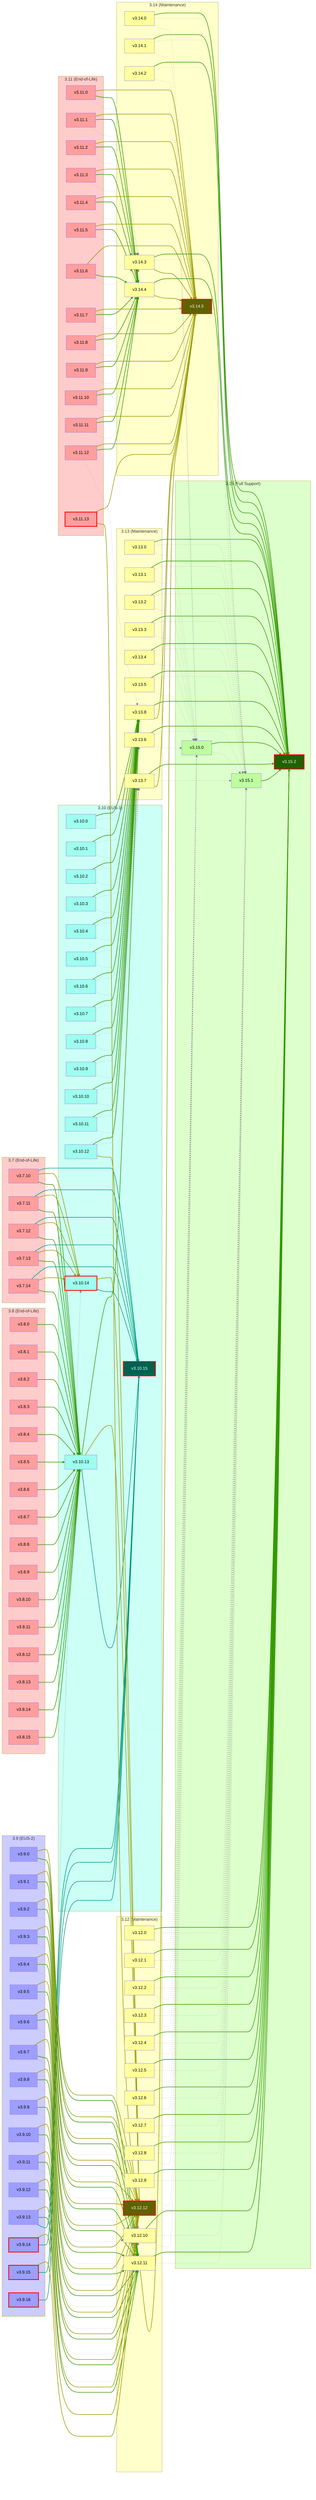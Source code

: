 graph LR

  subgraph 3.7["3.7 (End-of-Life)"]
    v3.7.10:::c99798cba6c559247
    v3.7.11:::c99798cba6c559247
    v3.7.12:::c99798cba6c559247
    v3.7.13:::c99798cba6c559247
    v3.7.14:::c99798cba6c559247
  end
  style 3.7 fill:#ffcccc

  subgraph 3.8["3.8 (End-of-Life)"]
    v3.8.0:::c99798cba6c559247
    v3.8.1:::c99798cba6c559247
    v3.8.2:::c99798cba6c559247
    v3.8.3:::c99798cba6c559247
    v3.8.4:::c99798cba6c559247
    v3.8.5:::c99798cba6c559247
    v3.8.6:::c99798cba6c559247
    v3.8.7:::c99798cba6c559247
    v3.8.8:::c99798cba6c559247
    v3.8.9:::c99798cba6c559247
    v3.8.10:::c99798cba6c559247
    v3.8.11:::c99798cba6c559247
    v3.8.12:::c99798cba6c559247
    v3.8.13:::c99798cba6c559247
    v3.8.14:::c99798cba6c559247
    v3.8.15:::c99798cba6c559247
  end
  style 3.8 fill:#ffcccc

  subgraph 3.9["3.9 (EUS-2)"]
    v3.9.0:::c40d6ca665cde6817
    v3.9.1:::c40d6ca665cde6817
    v3.9.2:::c40d6ca665cde6817
    v3.9.3:::c40d6ca665cde6817
    v3.9.4:::c40d6ca665cde6817
    v3.9.5:::c40d6ca665cde6817
    v3.9.6:::c40d6ca665cde6817
    v3.9.7:::c40d6ca665cde6817
    v3.9.8:::c40d6ca665cde6817
    v3.9.9:::c40d6ca665cde6817
    v3.9.10:::c40d6ca665cde6817
    v3.9.11:::c40d6ca665cde6817
    v3.9.12:::c40d6ca665cde6817
    v3.9.13:::c40d6ca665cde6817
    v3.9.14:::cd4806bce017bb9c0
    v3.9.15:::cd4806bce017bb9c0
    v3.9.16:::cd4806bce017bb9c0
  end
  style 3.9 fill:#ccccff

  subgraph 3.10["3.10 (EUS-1)"]
    v3.10.0:::cccaa371b78ebd64a
    v3.10.1:::cccaa371b78ebd64a
    v3.10.2:::cccaa371b78ebd64a
    v3.10.3:::cccaa371b78ebd64a
    v3.10.4:::cccaa371b78ebd64a
    v3.10.5:::cccaa371b78ebd64a
    v3.10.6:::cccaa371b78ebd64a
    v3.10.7:::cccaa371b78ebd64a
    v3.10.8:::cccaa371b78ebd64a
    v3.10.9:::cccaa371b78ebd64a
    v3.10.10:::cccaa371b78ebd64a
    v3.10.11:::cccaa371b78ebd64a
    v3.10.12:::cccaa371b78ebd64a
    v3.10.13:::cccaa371b78ebd64a
    v3.7.10 --> v3.10.13
    v3.7.11 --> v3.10.13
    v3.7.12 --> v3.10.13
    v3.7.13 --> v3.10.13
    v3.7.14 --> v3.10.13
    v3.8.0 --> v3.10.13
    v3.8.1 --> v3.10.13
    v3.8.2 --> v3.10.13
    v3.8.3 --> v3.10.13
    v3.8.4 --> v3.10.13
    v3.8.5 --> v3.10.13
    v3.8.6 --> v3.10.13
    v3.8.7 --> v3.10.13
    v3.8.8 --> v3.10.13
    v3.8.9 --> v3.10.13
    v3.8.10 --> v3.10.13
    v3.8.11 --> v3.10.13
    v3.8.12 --> v3.10.13
    v3.8.13 --> v3.10.13
    v3.8.14 --> v3.10.13
    v3.8.15 --> v3.10.13
    v3.10.14:::c342f5f63a5059db5
    v3.7.10 --> v3.10.14
    v3.7.11 --> v3.10.14
    v3.7.12 --> v3.10.14
    v3.7.13 --> v3.10.14
    v3.7.14 --> v3.10.14
    v3.9.14 --> v3.10.14
    v3.9.15 --> v3.10.14
    v3.10.15:::c81f8c386f0efe39a
    v3.7.10 --> v3.10.15
    v3.7.11 --> v3.10.15
    v3.7.12 --> v3.10.15
    v3.7.13 --> v3.10.15
    v3.7.14 --> v3.10.15
    v3.9.13 --> v3.10.15
    v3.9.14 --> v3.10.15
    v3.9.15 --> v3.10.15
    v3.9.16 --> v3.10.15
    v3.10.13 --> v3.10.15
    v3.10.14 --> v3.10.15
  end
  style 3.10 fill:#ccfff6

  subgraph 3.11["3.11 (End-of-Life)"]
    v3.11.0:::c99798cba6c559247
    v3.11.1:::c99798cba6c559247
    v3.11.2:::c99798cba6c559247
    v3.11.3:::c99798cba6c559247
    v3.11.4:::c99798cba6c559247
    v3.11.5:::c99798cba6c559247
    v3.11.6:::c99798cba6c559247
    v3.11.7:::c99798cba6c559247
    v3.11.8:::c99798cba6c559247
    v3.11.9:::c99798cba6c559247
    v3.11.10:::c99798cba6c559247
    v3.11.11:::c99798cba6c559247
    v3.11.12:::c99798cba6c559247
    v3.11.13:::cf538ec3b0da189d0
  end
  style 3.11 fill:#ffcccc

  subgraph 3.12["3.12 (Maintenance)"]
    v3.12.0:::c66af6ceedb0614b1
    v3.12.1:::c66af6ceedb0614b1
    v3.12.2:::c66af6ceedb0614b1
    v3.12.3:::c66af6ceedb0614b1
    v3.12.4:::c66af6ceedb0614b1
    v3.12.5:::c66af6ceedb0614b1
    v3.12.6:::c66af6ceedb0614b1
    v3.12.7:::c66af6ceedb0614b1
    v3.12.8:::c66af6ceedb0614b1
    v3.12.9:::c66af6ceedb0614b1
    v3.12.10:::c66af6ceedb0614b1
    v3.9.0 --> v3.12.10
    v3.9.1 --> v3.12.10
    v3.9.2 --> v3.12.10
    v3.9.3 --> v3.12.10
    v3.9.4 --> v3.12.10
    v3.9.5 --> v3.12.10
    v3.9.6 --> v3.12.10
    v3.9.7 --> v3.12.10
    v3.9.8 --> v3.12.10
    v3.9.9 --> v3.12.10
    v3.9.10 --> v3.12.10
    v3.9.11 --> v3.12.10
    v3.9.12 --> v3.12.10
    v3.12.11:::c66af6ceedb0614b1
    v3.9.0 --> v3.12.11
    v3.9.1 --> v3.12.11
    v3.9.2 --> v3.12.11
    v3.9.3 --> v3.12.11
    v3.9.4 --> v3.12.11
    v3.9.5 --> v3.12.11
    v3.9.6 --> v3.12.11
    v3.9.7 --> v3.12.11
    v3.9.8 --> v3.12.11
    v3.9.9 --> v3.12.11
    v3.9.10 --> v3.12.11
    v3.9.11 --> v3.12.11
    v3.9.12 --> v3.12.11
    v3.9.13 --> v3.12.11
    v3.12.12:::cfd76d0623a7fdedd
    v3.9.0 --> v3.12.12
    v3.9.1 --> v3.12.12
    v3.9.2 --> v3.12.12
    v3.9.3 --> v3.12.12
    v3.9.4 --> v3.12.12
    v3.9.5 --> v3.12.12
    v3.9.6 --> v3.12.12
    v3.9.7 --> v3.12.12
    v3.9.8 --> v3.12.12
    v3.9.9 --> v3.12.12
    v3.9.10 --> v3.12.12
    v3.9.11 --> v3.12.12
    v3.9.12 --> v3.12.12
    v3.9.13 --> v3.12.12
    v3.9.14 --> v3.12.12
    v3.9.15 --> v3.12.12
    v3.10.12 --> v3.12.12
    v3.10.13 --> v3.12.12
    v3.10.14 --> v3.12.12
    v3.11.13 --> v3.12.12
  end
  style 3.12 fill:#ffffcc

  subgraph 3.13["3.13 (Maintenance)"]
    v3.13.0:::c66af6ceedb0614b1
    v3.13.1:::c66af6ceedb0614b1
    v3.13.2:::c66af6ceedb0614b1
    v3.13.3:::c66af6ceedb0614b1
    v3.13.4:::c66af6ceedb0614b1
    v3.13.5:::c66af6ceedb0614b1
    v3.13.6:::c66af6ceedb0614b1
    v3.10.0 --> v3.13.6
    v3.10.1 --> v3.13.6
    v3.10.2 --> v3.13.6
    v3.10.3 --> v3.13.6
    v3.10.4 --> v3.13.6
    v3.10.5 --> v3.13.6
    v3.10.6 --> v3.13.6
    v3.10.7 --> v3.13.6
    v3.10.8 --> v3.13.6
    v3.10.9 --> v3.13.6
    v3.10.10 --> v3.13.6
    v3.10.11 --> v3.13.6
    v3.13.7:::c66af6ceedb0614b1
    v3.10.0 --> v3.13.7
    v3.10.1 --> v3.13.7
    v3.10.2 --> v3.13.7
    v3.10.3 --> v3.13.7
    v3.10.4 --> v3.13.7
    v3.10.5 --> v3.13.7
    v3.10.6 --> v3.13.7
    v3.10.7 --> v3.13.7
    v3.10.8 --> v3.13.7
    v3.10.9 --> v3.13.7
    v3.10.10 --> v3.13.7
    v3.10.11 --> v3.13.7
    v3.10.12 --> v3.13.7
    v3.13.8:::c66af6ceedb0614b1
    v3.10.0 --> v3.13.8
    v3.10.1 --> v3.13.8
    v3.10.2 --> v3.13.8
    v3.10.3 --> v3.13.8
    v3.10.4 --> v3.13.8
    v3.10.5 --> v3.13.8
    v3.10.6 --> v3.13.8
    v3.10.7 --> v3.13.8
    v3.10.8 --> v3.13.8
    v3.10.9 --> v3.13.8
    v3.10.10 --> v3.13.8
    v3.10.11 --> v3.13.8
    v3.10.12 --> v3.13.8
    v3.10.13 --> v3.13.8
    v3.11.12 --> v3.13.8
  end
  style 3.13 fill:#ffffcc

  subgraph 3.14["3.14 (Maintenance)"]
    v3.14.0:::c66af6ceedb0614b1
    v3.14.1:::c66af6ceedb0614b1
    v3.14.2:::c66af6ceedb0614b1
    v3.14.3:::c66af6ceedb0614b1
    v3.11.0 --> v3.14.3
    v3.11.1 --> v3.14.3
    v3.11.2 --> v3.14.3
    v3.11.3 --> v3.14.3
    v3.11.4 --> v3.14.3
    v3.11.5 --> v3.14.3
    v3.11.6 --> v3.14.3
    v3.11.7 --> v3.14.3
    v3.11.8 --> v3.14.3
    v3.11.9 --> v3.14.3
    v3.11.10 --> v3.14.3
    v3.11.11 --> v3.14.3
    v3.14.4:::c66af6ceedb0614b1
    v3.11.0 --> v3.14.4
    v3.11.1 --> v3.14.4
    v3.11.2 --> v3.14.4
    v3.11.3 --> v3.14.4
    v3.11.4 --> v3.14.4
    v3.11.5 --> v3.14.4
    v3.11.6 --> v3.14.4
    v3.11.7 --> v3.14.4
    v3.11.8 --> v3.14.4
    v3.11.9 --> v3.14.4
    v3.11.10 --> v3.14.4
    v3.11.11 --> v3.14.4
    v3.11.12 --> v3.14.4
    v3.14.5:::cfd76d0623a7fdedd
    v3.11.0 --> v3.14.5
    v3.11.1 --> v3.14.5
    v3.11.2 --> v3.14.5
    v3.11.3 --> v3.14.5
    v3.11.4 --> v3.14.5
    v3.11.5 --> v3.14.5
    v3.11.6 --> v3.14.5
    v3.11.7 --> v3.14.5
    v3.11.8 --> v3.14.5
    v3.11.9 --> v3.14.5
    v3.11.10 --> v3.14.5
    v3.11.11 --> v3.14.5
    v3.11.12 --> v3.14.5
    v3.11.13 --> v3.14.5
    v3.12.11 --> v3.14.5
    v3.13.7 --> v3.14.5
    v3.13.8 --> v3.14.5
    v3.14.3 --> v3.14.5
    v3.14.4 --> v3.14.5
  end
  style 3.14 fill:#ffffcc

  subgraph 3.15["3.15 (Full Support)"]
    v3.15.0:::ca77b1b67384034bc
    v3.12.0 --> v3.15.0
    v3.12.1 --> v3.15.0
    v3.12.2 --> v3.15.0
    v3.12.3 --> v3.15.0
    v3.12.4 --> v3.15.0
    v3.12.5 --> v3.15.0
    v3.12.6 --> v3.15.0
    v3.12.7 --> v3.15.0
    v3.12.8 --> v3.15.0
    v3.12.9 --> v3.15.0
    v3.12.10 --> v3.15.0
    v3.13.0 --> v3.15.0
    v3.13.1 --> v3.15.0
    v3.13.2 --> v3.15.0
    v3.13.3 --> v3.15.0
    v3.13.4 --> v3.15.0
    v3.13.5 --> v3.15.0
    v3.13.6 --> v3.15.0
    v3.14.0 --> v3.15.0
    v3.14.1 --> v3.15.0
    v3.14.2 --> v3.15.0
    v3.15.1:::ca77b1b67384034bc
    v3.12.0 --> v3.15.1
    v3.12.1 --> v3.15.1
    v3.12.2 --> v3.15.1
    v3.12.3 --> v3.15.1
    v3.12.4 --> v3.15.1
    v3.12.5 --> v3.15.1
    v3.12.6 --> v3.15.1
    v3.12.7 --> v3.15.1
    v3.12.8 --> v3.15.1
    v3.12.9 --> v3.15.1
    v3.12.10 --> v3.15.1
    v3.12.11 --> v3.15.1
    v3.13.0 --> v3.15.1
    v3.13.1 --> v3.15.1
    v3.13.2 --> v3.15.1
    v3.13.3 --> v3.15.1
    v3.13.4 --> v3.15.1
    v3.13.5 --> v3.15.1
    v3.13.6 --> v3.15.1
    v3.13.7 --> v3.15.1
    v3.14.0 --> v3.15.1
    v3.14.1 --> v3.15.1
    v3.14.2 --> v3.15.1
    v3.14.3 --> v3.15.1
    v3.15.0 --> v3.15.1
    v3.15.2:::c5c8d66153fb3519a
    v3.12.0 --> v3.15.2
    v3.12.1 --> v3.15.2
    v3.12.2 --> v3.15.2
    v3.12.3 --> v3.15.2
    v3.12.4 --> v3.15.2
    v3.12.5 --> v3.15.2
    v3.12.6 --> v3.15.2
    v3.12.7 --> v3.15.2
    v3.12.8 --> v3.15.2
    v3.12.9 --> v3.15.2
    v3.12.10 --> v3.15.2
    v3.12.11 --> v3.15.2
    v3.13.0 --> v3.15.2
    v3.13.1 --> v3.15.2
    v3.13.2 --> v3.15.2
    v3.13.3 --> v3.15.2
    v3.13.4 --> v3.15.2
    v3.13.5 --> v3.15.2
    v3.13.6 --> v3.15.2
    v3.13.7 --> v3.15.2
    v3.13.8 --> v3.15.2
    v3.14.0 --> v3.15.2
    v3.14.1 --> v3.15.2
    v3.14.2 --> v3.15.2
    v3.14.3 --> v3.15.2
    v3.14.4 --> v3.15.2
    v3.15.0 --> v3.15.2
    v3.15.1 --> v3.15.2
  end
  style 3.15 fill:#ddffcc
  classDef c342f5f63a5059db5 fill:#9effef,color:#000000,stroke:#ff0000,stroke-width:3px;
  classDef c40d6ca665cde6817 fill:#9e9eff,color:#000000;
  classDef c5c8d66153fb3519a fill:#206100,color:#f9f9f9,stroke:#ff0000,stroke-width:3px;
  classDef c66af6ceedb0614b1 fill:#ffff9e,color:#000000;
  classDef c81f8c386f0efe39a fill:#006151,color:#f9f9f9,stroke:#ff0000,stroke-width:3px;
  classDef c99798cba6c559247 fill:#ff9e9e,color:#000000;
  classDef ca77b1b67384034bc fill:#beff9e,color:#000000;
  classDef cccaa371b78ebd64a fill:#9effef,color:#000000;
  classDef cd4806bce017bb9c0 fill:#9e9eff,color:#000000,stroke:#ff0000,stroke-width:3px;
  classDef cf538ec3b0da189d0 fill:#ff9e9e,color:#000000,stroke:#ff0000,stroke-width:3px;
  classDef cfd76d0623a7fdedd fill:#616100,color:#f9f9f9,stroke:#ff0000,stroke-width:3px;
  linkStyle 28,29,30,31,32,33,34,35,36,37,38 stroke:#00997f,stroke-width:2px;
  linkStyle 0,1,2,3,4,5,6,7,8,9,10,11,12,13,14,15,16,17,18,19,20,52,53,54,55,56,57,58,59,60,61,62,63,64,65,111,112,113,114,115,116,117,118,119,120,121,122,123,124,138,139,140,141,142,143,144,145,146,147,148,149,150,216,217,218,219,220,221,222,223,224,225,226,227,228,229,230,231,232,233,234,235,236,237,238,239,240,241,242,243 stroke:#339900,stroke-width:2px;
  linkStyle 21,22,23,24,25,66,67,68,69,70,71,72,73,74,75,76,77,78,79,80,81,82,83,84,85,151,152,153,154,155,156,157,158,159,160,161,162,163,164,165,166,167,168,169 stroke:#999900,stroke-width:2px;
  linkStyle 26,27,39,40,41,42,43,44,45,46,47,48,49,50,51,86,87,88,89,90,91,92,93,94,95,96,97,98,99,100,101,102,103,104,105,106,107,108,109,110,125,126,127,128,129,130,131,132,133,134,135,136,137,170,171,172,173,174,175,176,177,178,179,180,181,182,183,184,185,186,187,188,189,190,191,192,193,194,195,196,197,198,199,200,201,202,203,204,205,206,207,208,209,210,211,212,213,214,215 stroke:gray,fill:none,stroke-width:0.5px,stroke-dasharray:4;;